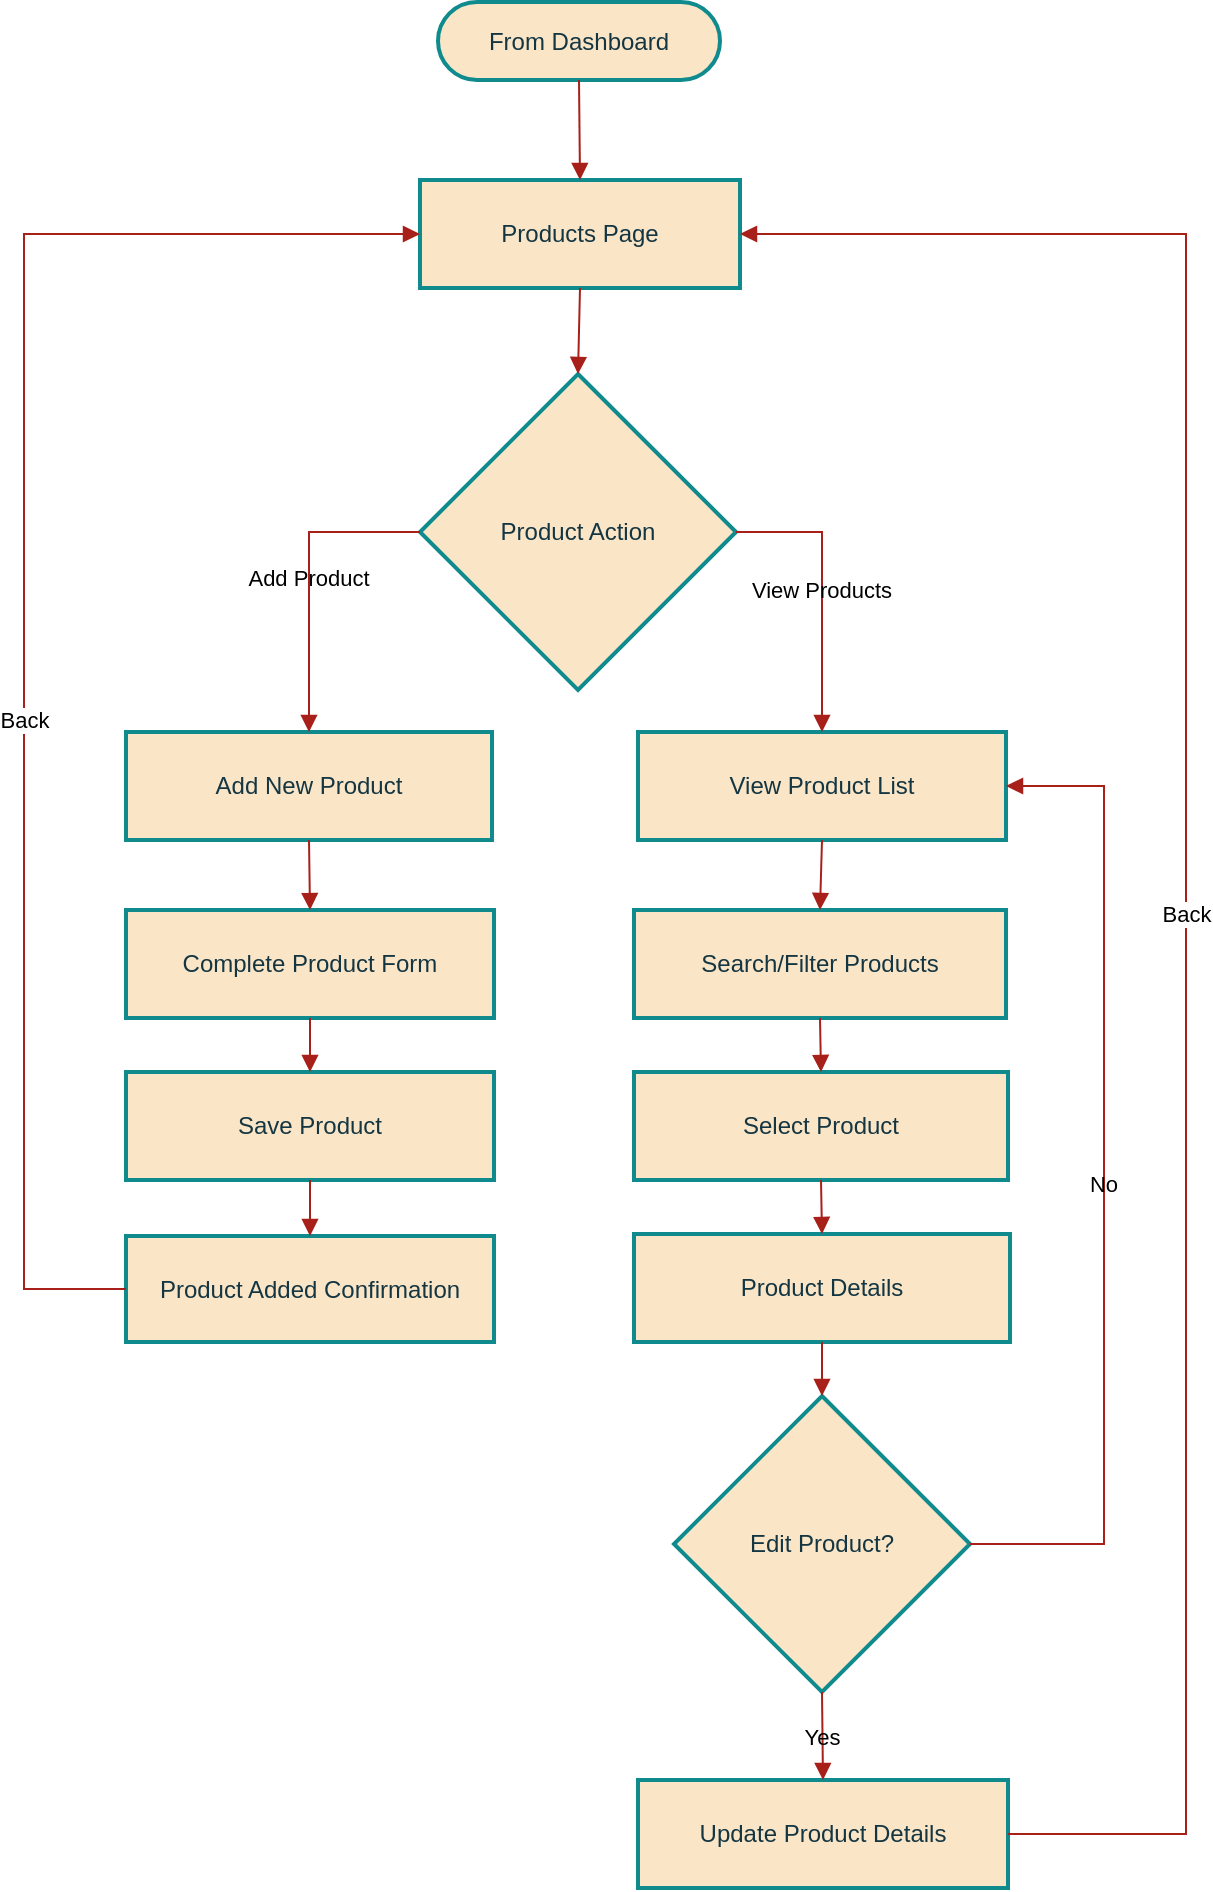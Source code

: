 <mxfile version="26.1.1">
  <diagram name="Page-1" id="aNWjU7Pw-YUK6Rk33C4t">
    <mxGraphModel dx="1707" dy="760" grid="0" gridSize="10" guides="1" tooltips="1" connect="1" arrows="1" fold="1" page="0" pageScale="1" pageWidth="827" pageHeight="1169" math="0" shadow="0">
      <root>
        <mxCell id="0" />
        <mxCell id="1" parent="0" />
        <mxCell id="VyYxETfmhLaUMxpQqZmA-1" value="From Dashboard" style="rounded=1;whiteSpace=wrap;arcSize=50;strokeWidth=2;labelBackgroundColor=none;fillColor=#FAE5C7;strokeColor=#0F8B8D;fontColor=#143642;" parent="1" vertex="1">
          <mxGeometry x="114" y="20" width="141" height="39" as="geometry" />
        </mxCell>
        <mxCell id="VyYxETfmhLaUMxpQqZmA-2" value="Products Page" style="whiteSpace=wrap;strokeWidth=2;labelBackgroundColor=none;fillColor=#FAE5C7;strokeColor=#0F8B8D;fontColor=#143642;" parent="1" vertex="1">
          <mxGeometry x="105" y="109" width="160" height="54" as="geometry" />
        </mxCell>
        <mxCell id="VyYxETfmhLaUMxpQqZmA-3" value="Product Action" style="rhombus;strokeWidth=2;whiteSpace=wrap;labelBackgroundColor=none;fillColor=#FAE5C7;strokeColor=#0F8B8D;fontColor=#143642;" parent="1" vertex="1">
          <mxGeometry x="105" y="206" width="158" height="158" as="geometry" />
        </mxCell>
        <mxCell id="VyYxETfmhLaUMxpQqZmA-4" value="View Product List" style="whiteSpace=wrap;strokeWidth=2;labelBackgroundColor=none;fillColor=#FAE5C7;strokeColor=#0F8B8D;fontColor=#143642;" parent="1" vertex="1">
          <mxGeometry x="214" y="385" width="184" height="54" as="geometry" />
        </mxCell>
        <mxCell id="VyYxETfmhLaUMxpQqZmA-5" value="Add New Product" style="whiteSpace=wrap;strokeWidth=2;labelBackgroundColor=none;fillColor=#FAE5C7;strokeColor=#0F8B8D;fontColor=#143642;" parent="1" vertex="1">
          <mxGeometry x="-42" y="385" width="183" height="54" as="geometry" />
        </mxCell>
        <mxCell id="VyYxETfmhLaUMxpQqZmA-7" value="Search/Filter Products" style="whiteSpace=wrap;strokeWidth=2;labelBackgroundColor=none;fillColor=#FAE5C7;strokeColor=#0F8B8D;fontColor=#143642;" parent="1" vertex="1">
          <mxGeometry x="212" y="474" width="186" height="54" as="geometry" />
        </mxCell>
        <mxCell id="VyYxETfmhLaUMxpQqZmA-8" value="Select Product" style="whiteSpace=wrap;strokeWidth=2;labelBackgroundColor=none;fillColor=#FAE5C7;strokeColor=#0F8B8D;fontColor=#143642;" parent="1" vertex="1">
          <mxGeometry x="212" y="555" width="187" height="54" as="geometry" />
        </mxCell>
        <mxCell id="VyYxETfmhLaUMxpQqZmA-9" value="Product Details" style="whiteSpace=wrap;strokeWidth=2;labelBackgroundColor=none;fillColor=#FAE5C7;strokeColor=#0F8B8D;fontColor=#143642;" parent="1" vertex="1">
          <mxGeometry x="212" y="636" width="188" height="54" as="geometry" />
        </mxCell>
        <mxCell id="VyYxETfmhLaUMxpQqZmA-10" value="Edit Product?" style="rhombus;strokeWidth=2;whiteSpace=wrap;labelBackgroundColor=none;fillColor=#FAE5C7;strokeColor=#0F8B8D;fontColor=#143642;" parent="1" vertex="1">
          <mxGeometry x="232" y="717" width="148" height="148" as="geometry" />
        </mxCell>
        <mxCell id="VyYxETfmhLaUMxpQqZmA-11" value="Update Product Details" style="whiteSpace=wrap;strokeWidth=2;labelBackgroundColor=none;fillColor=#FAE5C7;strokeColor=#0F8B8D;fontColor=#143642;" parent="1" vertex="1">
          <mxGeometry x="214" y="909" width="185" height="54" as="geometry" />
        </mxCell>
        <mxCell id="VyYxETfmhLaUMxpQqZmA-12" value="Complete Product Form" style="whiteSpace=wrap;strokeWidth=2;labelBackgroundColor=none;fillColor=#FAE5C7;strokeColor=#0F8B8D;fontColor=#143642;" parent="1" vertex="1">
          <mxGeometry x="-42" y="474" width="184" height="54" as="geometry" />
        </mxCell>
        <mxCell id="VyYxETfmhLaUMxpQqZmA-13" value="Save Product" style="whiteSpace=wrap;strokeWidth=2;labelBackgroundColor=none;fillColor=#FAE5C7;strokeColor=#0F8B8D;fontColor=#143642;" parent="1" vertex="1">
          <mxGeometry x="-42" y="555" width="184" height="54" as="geometry" />
        </mxCell>
        <mxCell id="VyYxETfmhLaUMxpQqZmA-14" value="Product Added Confirmation" style="whiteSpace=wrap;strokeWidth=2;labelBackgroundColor=none;fillColor=#FAE5C7;strokeColor=#0F8B8D;fontColor=#143642;" parent="1" vertex="1">
          <mxGeometry x="-42" y="637" width="184" height="53" as="geometry" />
        </mxCell>
        <mxCell id="VyYxETfmhLaUMxpQqZmA-15" value="" style="curved=0;startArrow=none;endArrow=block;exitX=0.5;exitY=1;entryX=0.5;entryY=0;rounded=0;labelBackgroundColor=none;strokeColor=#A8201A;fontColor=default;" parent="1" source="VyYxETfmhLaUMxpQqZmA-1" target="VyYxETfmhLaUMxpQqZmA-2" edge="1">
          <mxGeometry relative="1" as="geometry">
            <Array as="points" />
          </mxGeometry>
        </mxCell>
        <mxCell id="VyYxETfmhLaUMxpQqZmA-16" value="" style="curved=0;startArrow=none;endArrow=block;exitX=0.5;exitY=1;entryX=0.5;entryY=0;rounded=0;labelBackgroundColor=none;strokeColor=#A8201A;fontColor=default;" parent="1" source="VyYxETfmhLaUMxpQqZmA-2" target="VyYxETfmhLaUMxpQqZmA-3" edge="1">
          <mxGeometry relative="1" as="geometry">
            <Array as="points" />
          </mxGeometry>
        </mxCell>
        <mxCell id="VyYxETfmhLaUMxpQqZmA-17" value="View Products" style="startArrow=none;endArrow=block;exitX=1;exitY=0.5;entryX=0.5;entryY=0;rounded=0;labelBackgroundColor=none;strokeColor=#A8201A;fontColor=default;exitDx=0;exitDy=0;edgeStyle=orthogonalEdgeStyle;" parent="1" source="VyYxETfmhLaUMxpQqZmA-3" target="VyYxETfmhLaUMxpQqZmA-4" edge="1">
          <mxGeometry relative="1" as="geometry" />
        </mxCell>
        <mxCell id="VyYxETfmhLaUMxpQqZmA-18" value="Add Product" style="startArrow=none;endArrow=block;exitX=0;exitY=0.5;entryX=0.5;entryY=0;rounded=0;labelBackgroundColor=none;strokeColor=#A8201A;fontColor=default;exitDx=0;exitDy=0;edgeStyle=orthogonalEdgeStyle;" parent="1" source="VyYxETfmhLaUMxpQqZmA-3" target="VyYxETfmhLaUMxpQqZmA-5" edge="1">
          <mxGeometry relative="1" as="geometry" />
        </mxCell>
        <mxCell id="VyYxETfmhLaUMxpQqZmA-20" value="" style="startArrow=none;endArrow=block;exitX=0.5;exitY=1;entryX=0.5;entryY=0;rounded=0;labelBackgroundColor=none;strokeColor=#A8201A;fontColor=default;exitDx=0;exitDy=0;" parent="1" source="VyYxETfmhLaUMxpQqZmA-4" target="VyYxETfmhLaUMxpQqZmA-7" edge="1">
          <mxGeometry relative="1" as="geometry" />
        </mxCell>
        <mxCell id="VyYxETfmhLaUMxpQqZmA-21" value="" style="curved=0;startArrow=none;endArrow=block;exitX=0.5;exitY=1;entryX=0.5;entryY=0.01;rounded=0;labelBackgroundColor=none;strokeColor=#A8201A;fontColor=default;" parent="1" source="VyYxETfmhLaUMxpQqZmA-7" target="VyYxETfmhLaUMxpQqZmA-8" edge="1">
          <mxGeometry relative="1" as="geometry">
            <Array as="points" />
          </mxGeometry>
        </mxCell>
        <mxCell id="VyYxETfmhLaUMxpQqZmA-22" value="" style="curved=0;startArrow=none;endArrow=block;exitX=0.5;exitY=1.01;entryX=0.5;entryY=0.01;rounded=0;labelBackgroundColor=none;strokeColor=#A8201A;fontColor=default;" parent="1" source="VyYxETfmhLaUMxpQqZmA-8" target="VyYxETfmhLaUMxpQqZmA-9" edge="1">
          <mxGeometry relative="1" as="geometry">
            <Array as="points" />
          </mxGeometry>
        </mxCell>
        <mxCell id="VyYxETfmhLaUMxpQqZmA-23" value="" style="startArrow=none;endArrow=block;exitX=0.5;exitY=1.01;entryX=0.5;entryY=0;rounded=0;labelBackgroundColor=none;strokeColor=#A8201A;fontColor=default;entryDx=0;entryDy=0;" parent="1" source="VyYxETfmhLaUMxpQqZmA-9" target="VyYxETfmhLaUMxpQqZmA-10" edge="1">
          <mxGeometry relative="1" as="geometry" />
        </mxCell>
        <mxCell id="VyYxETfmhLaUMxpQqZmA-24" value="Yes" style="startArrow=none;endArrow=block;exitX=0.5;exitY=1;rounded=0;labelBackgroundColor=none;strokeColor=#A8201A;fontColor=default;entryX=0.5;entryY=0;entryDx=0;entryDy=0;" parent="1" source="VyYxETfmhLaUMxpQqZmA-10" target="VyYxETfmhLaUMxpQqZmA-11" edge="1">
          <mxGeometry x="0.005" relative="1" as="geometry">
            <mxPoint x="565" y="1127" as="targetPoint" />
            <mxPoint as="offset" />
          </mxGeometry>
        </mxCell>
        <mxCell id="VyYxETfmhLaUMxpQqZmA-25" value="No" style="startArrow=none;endArrow=block;exitX=1;exitY=0.5;entryX=1;entryY=0.5;rounded=0;labelBackgroundColor=none;strokeColor=#A8201A;fontColor=default;exitDx=0;exitDy=0;entryDx=0;entryDy=0;edgeStyle=orthogonalEdgeStyle;" parent="1" source="VyYxETfmhLaUMxpQqZmA-10" target="VyYxETfmhLaUMxpQqZmA-4" edge="1">
          <mxGeometry relative="1" as="geometry">
            <Array as="points">
              <mxPoint x="447" y="791" />
              <mxPoint x="447" y="412" />
            </Array>
          </mxGeometry>
        </mxCell>
        <mxCell id="VyYxETfmhLaUMxpQqZmA-26" value="" style="startArrow=none;endArrow=block;exitX=1;exitY=0.5;rounded=0;labelBackgroundColor=none;strokeColor=#A8201A;fontColor=default;exitDx=0;exitDy=0;entryX=1;entryY=0.5;entryDx=0;entryDy=0;edgeStyle=orthogonalEdgeStyle;" parent="1" source="VyYxETfmhLaUMxpQqZmA-11" target="VyYxETfmhLaUMxpQqZmA-2" edge="1">
          <mxGeometry relative="1" as="geometry">
            <Array as="points">
              <mxPoint x="488" y="936" />
              <mxPoint x="488" y="136" />
            </Array>
            <mxPoint x="759.5" y="1106" as="sourcePoint" />
            <mxPoint x="545" y="376" as="targetPoint" />
          </mxGeometry>
        </mxCell>
        <mxCell id="Q9cA_7FofaaUnEoZjpOy-2" value="Back" style="edgeLabel;html=1;align=center;verticalAlign=middle;resizable=0;points=[];" vertex="1" connectable="0" parent="VyYxETfmhLaUMxpQqZmA-26">
          <mxGeometry x="-0.013" relative="1" as="geometry">
            <mxPoint as="offset" />
          </mxGeometry>
        </mxCell>
        <mxCell id="VyYxETfmhLaUMxpQqZmA-27" value="" style="curved=0;startArrow=none;endArrow=block;exitX=0.5;exitY=1;entryX=0.5;entryY=0;rounded=0;labelBackgroundColor=none;strokeColor=#A8201A;fontColor=default;" parent="1" source="VyYxETfmhLaUMxpQqZmA-5" target="VyYxETfmhLaUMxpQqZmA-12" edge="1">
          <mxGeometry relative="1" as="geometry">
            <Array as="points" />
          </mxGeometry>
        </mxCell>
        <mxCell id="VyYxETfmhLaUMxpQqZmA-28" value="" style="curved=0;startArrow=none;endArrow=block;exitX=0.5;exitY=1;entryX=0.5;entryY=0.01;rounded=0;labelBackgroundColor=none;strokeColor=#A8201A;fontColor=default;" parent="1" source="VyYxETfmhLaUMxpQqZmA-12" target="VyYxETfmhLaUMxpQqZmA-13" edge="1">
          <mxGeometry relative="1" as="geometry">
            <Array as="points" />
          </mxGeometry>
        </mxCell>
        <mxCell id="VyYxETfmhLaUMxpQqZmA-29" value="" style="curved=0;startArrow=none;endArrow=block;exitX=0.5;exitY=1.01;entryX=0.5;entryY=0.01;rounded=0;labelBackgroundColor=none;strokeColor=#A8201A;fontColor=default;" parent="1" source="VyYxETfmhLaUMxpQqZmA-13" target="VyYxETfmhLaUMxpQqZmA-14" edge="1">
          <mxGeometry relative="1" as="geometry">
            <Array as="points" />
          </mxGeometry>
        </mxCell>
        <mxCell id="VyYxETfmhLaUMxpQqZmA-30" value="" style="startArrow=none;endArrow=block;exitX=0;exitY=0.5;rounded=0;labelBackgroundColor=none;strokeColor=#A8201A;fontColor=default;entryX=0;entryY=0.5;entryDx=0;entryDy=0;exitDx=0;exitDy=0;edgeStyle=orthogonalEdgeStyle;" parent="1" source="VyYxETfmhLaUMxpQqZmA-14" target="VyYxETfmhLaUMxpQqZmA-2" edge="1">
          <mxGeometry relative="1" as="geometry">
            <Array as="points">
              <mxPoint x="-93" y="663" />
              <mxPoint x="-93" y="136" />
            </Array>
            <mxPoint x="184.5" y="901.0" as="targetPoint" />
          </mxGeometry>
        </mxCell>
        <mxCell id="Q9cA_7FofaaUnEoZjpOy-3" value="Back" style="edgeLabel;html=1;align=center;verticalAlign=middle;resizable=0;points=[];" vertex="1" connectable="0" parent="VyYxETfmhLaUMxpQqZmA-30">
          <mxGeometry x="-0.136" relative="1" as="geometry">
            <mxPoint as="offset" />
          </mxGeometry>
        </mxCell>
      </root>
    </mxGraphModel>
  </diagram>
</mxfile>
